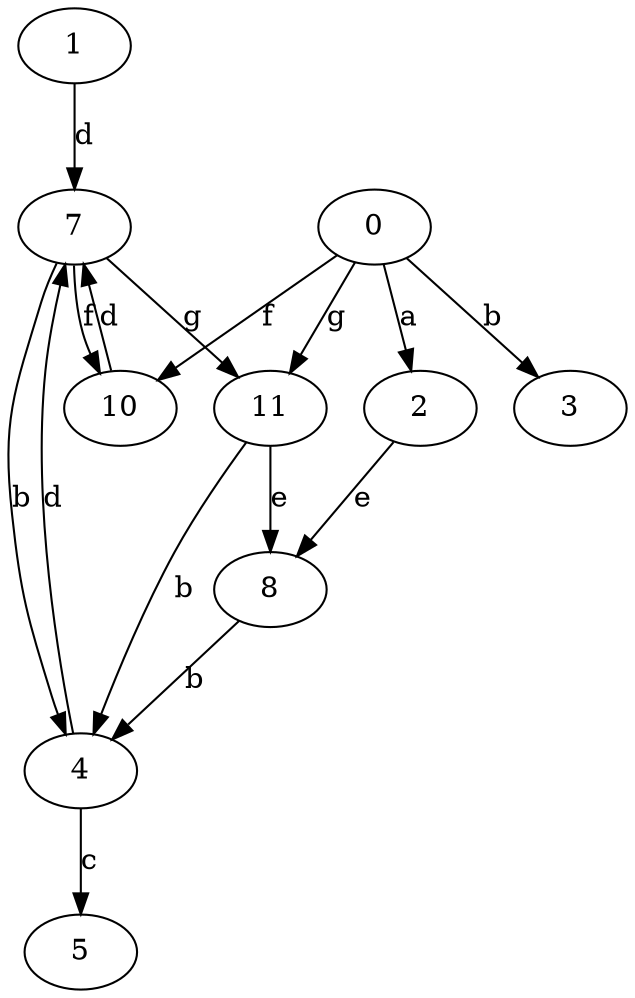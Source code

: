 strict digraph  {
1;
2;
3;
4;
5;
7;
8;
0;
10;
11;
1 -> 7  [label=d];
2 -> 8  [label=e];
4 -> 5  [label=c];
4 -> 7  [label=d];
7 -> 4  [label=b];
7 -> 10  [label=f];
7 -> 11  [label=g];
8 -> 4  [label=b];
0 -> 2  [label=a];
0 -> 3  [label=b];
0 -> 10  [label=f];
0 -> 11  [label=g];
10 -> 7  [label=d];
11 -> 4  [label=b];
11 -> 8  [label=e];
}
